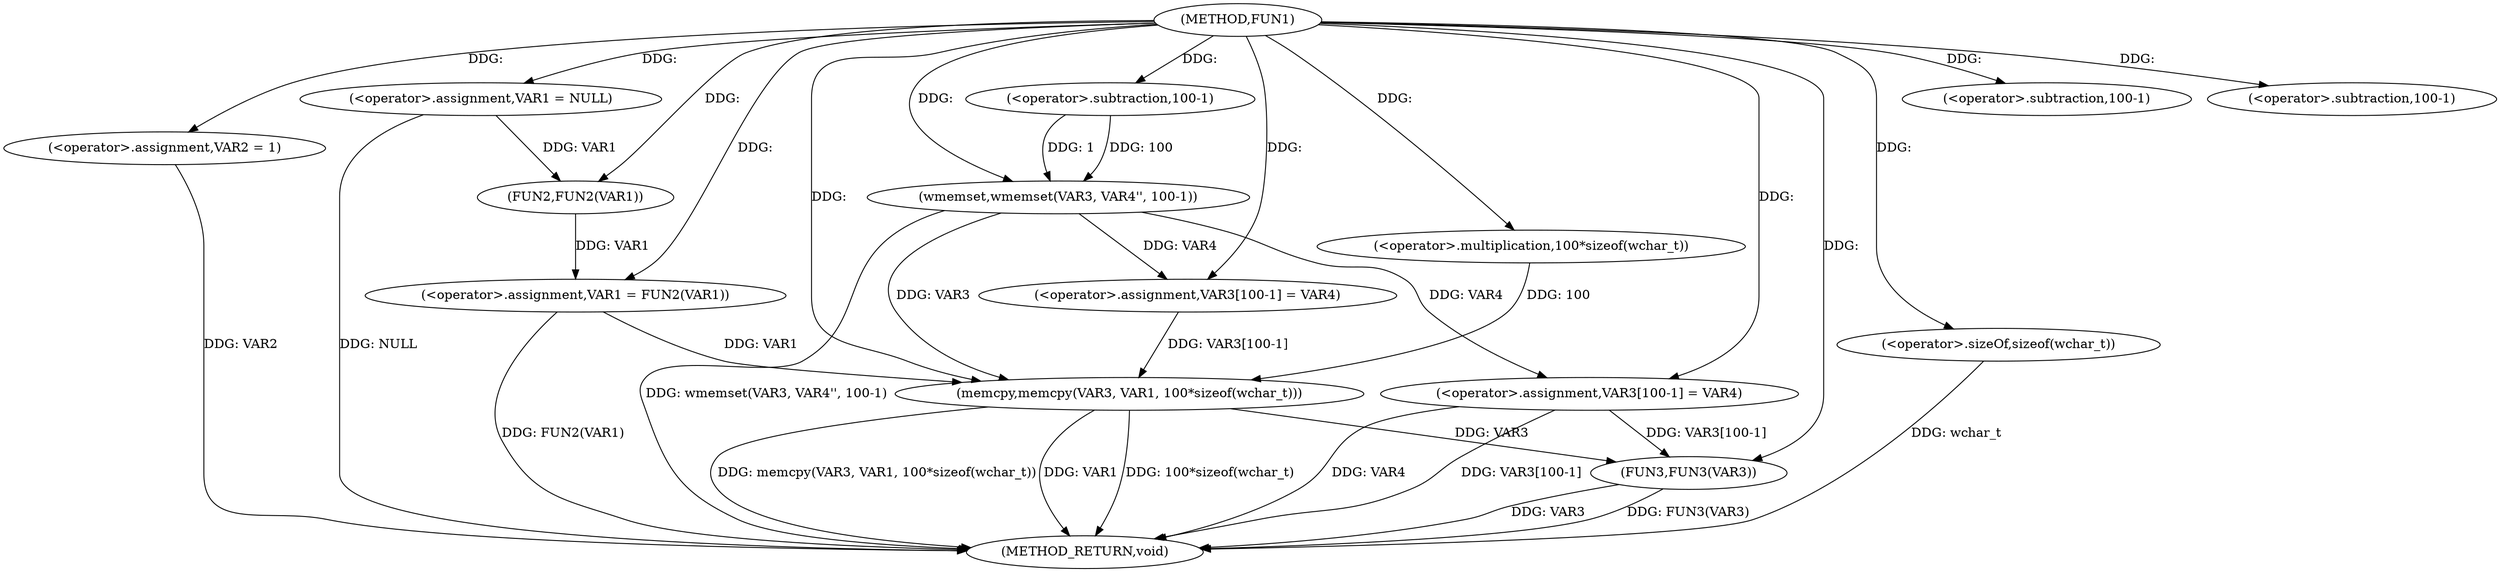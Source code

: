 digraph FUN1 {  
"1000100" [label = "(METHOD,FUN1)" ]
"1000144" [label = "(METHOD_RETURN,void)" ]
"1000103" [label = "(<operator>.assignment,VAR1 = NULL)" ]
"1000106" [label = "(<operator>.assignment,VAR2 = 1)" ]
"1000109" [label = "(<operator>.assignment,VAR1 = FUN2(VAR1))" ]
"1000111" [label = "(FUN2,FUN2(VAR1))" ]
"1000115" [label = "(wmemset,wmemset(VAR3, VAR4'', 100-1))" ]
"1000118" [label = "(<operator>.subtraction,100-1)" ]
"1000121" [label = "(<operator>.assignment,VAR3[100-1] = VAR4)" ]
"1000124" [label = "(<operator>.subtraction,100-1)" ]
"1000128" [label = "(memcpy,memcpy(VAR3, VAR1, 100*sizeof(wchar_t)))" ]
"1000131" [label = "(<operator>.multiplication,100*sizeof(wchar_t))" ]
"1000133" [label = "(<operator>.sizeOf,sizeof(wchar_t))" ]
"1000135" [label = "(<operator>.assignment,VAR3[100-1] = VAR4)" ]
"1000138" [label = "(<operator>.subtraction,100-1)" ]
"1000142" [label = "(FUN3,FUN3(VAR3))" ]
  "1000128" -> "1000144"  [ label = "DDG: VAR1"] 
  "1000142" -> "1000144"  [ label = "DDG: FUN3(VAR3)"] 
  "1000106" -> "1000144"  [ label = "DDG: VAR2"] 
  "1000103" -> "1000144"  [ label = "DDG: NULL"] 
  "1000135" -> "1000144"  [ label = "DDG: VAR4"] 
  "1000115" -> "1000144"  [ label = "DDG: wmemset(VAR3, VAR4'', 100-1)"] 
  "1000109" -> "1000144"  [ label = "DDG: FUN2(VAR1)"] 
  "1000128" -> "1000144"  [ label = "DDG: 100*sizeof(wchar_t)"] 
  "1000133" -> "1000144"  [ label = "DDG: wchar_t"] 
  "1000142" -> "1000144"  [ label = "DDG: VAR3"] 
  "1000135" -> "1000144"  [ label = "DDG: VAR3[100-1]"] 
  "1000128" -> "1000144"  [ label = "DDG: memcpy(VAR3, VAR1, 100*sizeof(wchar_t))"] 
  "1000100" -> "1000103"  [ label = "DDG: "] 
  "1000100" -> "1000106"  [ label = "DDG: "] 
  "1000111" -> "1000109"  [ label = "DDG: VAR1"] 
  "1000100" -> "1000109"  [ label = "DDG: "] 
  "1000103" -> "1000111"  [ label = "DDG: VAR1"] 
  "1000100" -> "1000111"  [ label = "DDG: "] 
  "1000100" -> "1000115"  [ label = "DDG: "] 
  "1000118" -> "1000115"  [ label = "DDG: 100"] 
  "1000118" -> "1000115"  [ label = "DDG: 1"] 
  "1000100" -> "1000118"  [ label = "DDG: "] 
  "1000115" -> "1000121"  [ label = "DDG: VAR4"] 
  "1000100" -> "1000121"  [ label = "DDG: "] 
  "1000100" -> "1000124"  [ label = "DDG: "] 
  "1000121" -> "1000128"  [ label = "DDG: VAR3[100-1]"] 
  "1000115" -> "1000128"  [ label = "DDG: VAR3"] 
  "1000100" -> "1000128"  [ label = "DDG: "] 
  "1000109" -> "1000128"  [ label = "DDG: VAR1"] 
  "1000131" -> "1000128"  [ label = "DDG: 100"] 
  "1000100" -> "1000131"  [ label = "DDG: "] 
  "1000100" -> "1000133"  [ label = "DDG: "] 
  "1000100" -> "1000135"  [ label = "DDG: "] 
  "1000115" -> "1000135"  [ label = "DDG: VAR4"] 
  "1000100" -> "1000138"  [ label = "DDG: "] 
  "1000128" -> "1000142"  [ label = "DDG: VAR3"] 
  "1000135" -> "1000142"  [ label = "DDG: VAR3[100-1]"] 
  "1000100" -> "1000142"  [ label = "DDG: "] 
}
